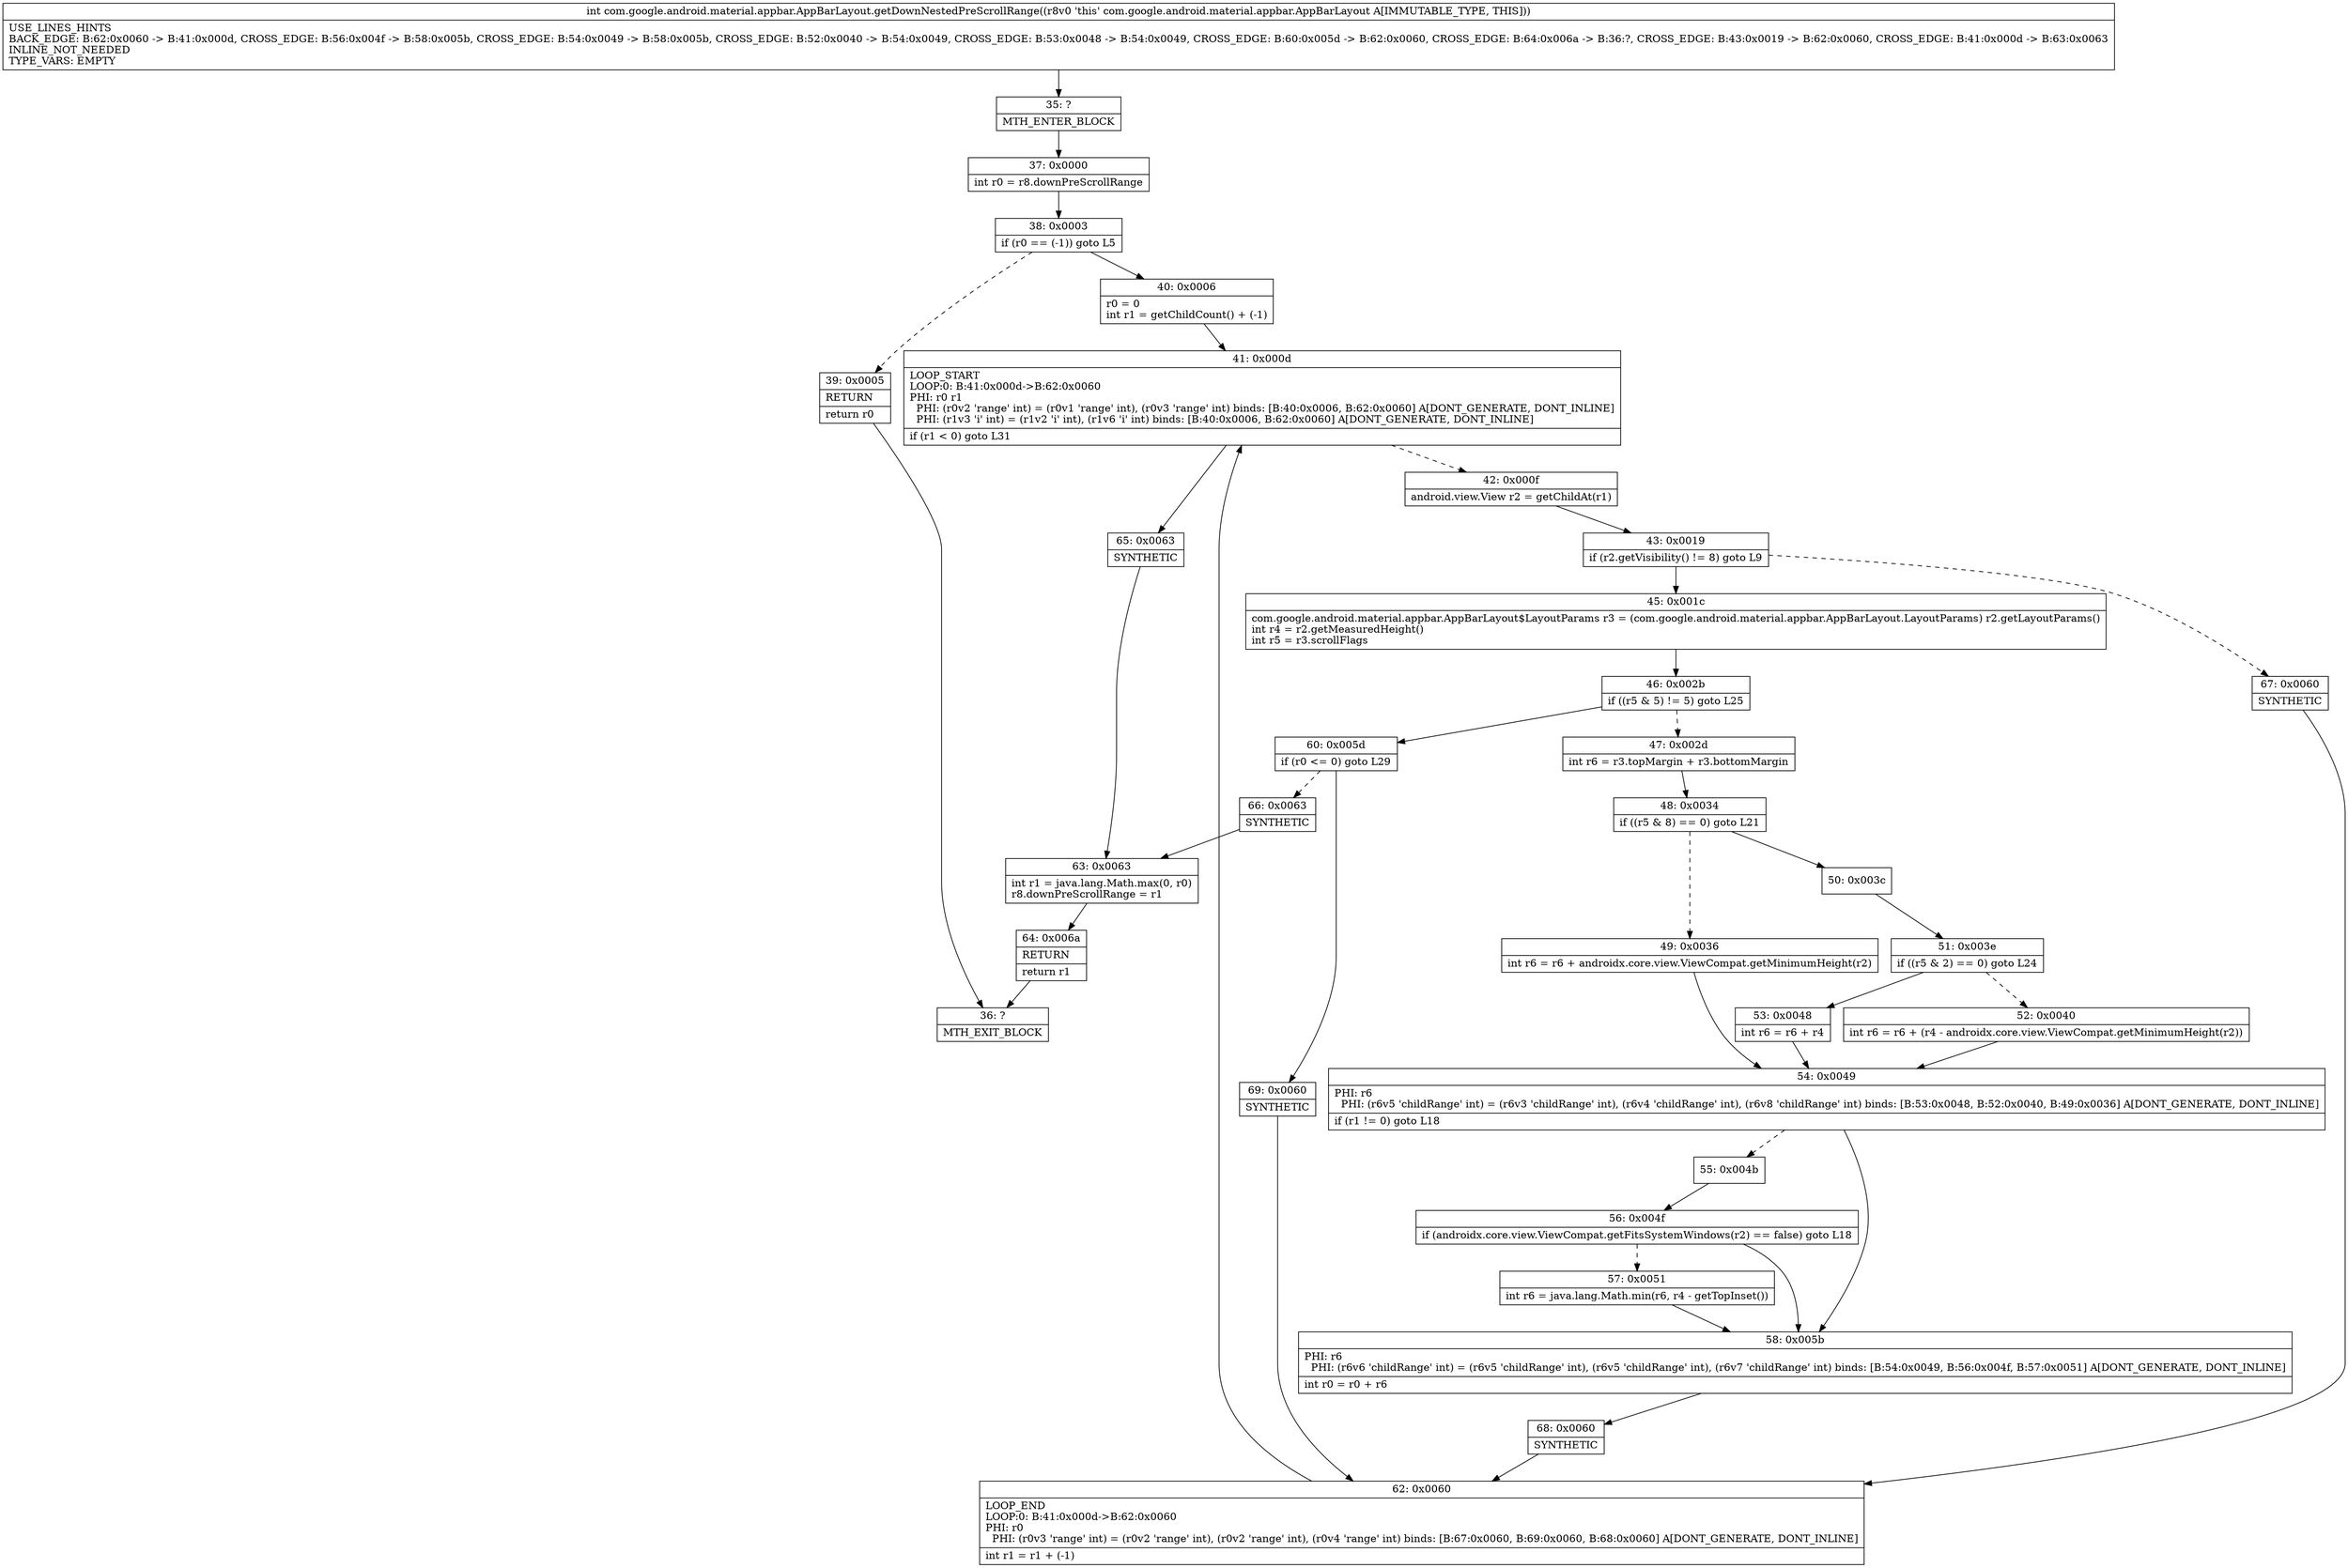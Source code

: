 digraph "CFG forcom.google.android.material.appbar.AppBarLayout.getDownNestedPreScrollRange()I" {
Node_35 [shape=record,label="{35\:\ ?|MTH_ENTER_BLOCK\l}"];
Node_37 [shape=record,label="{37\:\ 0x0000|int r0 = r8.downPreScrollRange\l}"];
Node_38 [shape=record,label="{38\:\ 0x0003|if (r0 == (\-1)) goto L5\l}"];
Node_39 [shape=record,label="{39\:\ 0x0005|RETURN\l|return r0\l}"];
Node_36 [shape=record,label="{36\:\ ?|MTH_EXIT_BLOCK\l}"];
Node_40 [shape=record,label="{40\:\ 0x0006|r0 = 0\lint r1 = getChildCount() + (\-1)\l}"];
Node_41 [shape=record,label="{41\:\ 0x000d|LOOP_START\lLOOP:0: B:41:0x000d\-\>B:62:0x0060\lPHI: r0 r1 \l  PHI: (r0v2 'range' int) = (r0v1 'range' int), (r0v3 'range' int) binds: [B:40:0x0006, B:62:0x0060] A[DONT_GENERATE, DONT_INLINE]\l  PHI: (r1v3 'i' int) = (r1v2 'i' int), (r1v6 'i' int) binds: [B:40:0x0006, B:62:0x0060] A[DONT_GENERATE, DONT_INLINE]\l|if (r1 \< 0) goto L31\l}"];
Node_42 [shape=record,label="{42\:\ 0x000f|android.view.View r2 = getChildAt(r1)\l}"];
Node_43 [shape=record,label="{43\:\ 0x0019|if (r2.getVisibility() != 8) goto L9\l}"];
Node_45 [shape=record,label="{45\:\ 0x001c|com.google.android.material.appbar.AppBarLayout$LayoutParams r3 = (com.google.android.material.appbar.AppBarLayout.LayoutParams) r2.getLayoutParams()\lint r4 = r2.getMeasuredHeight()\lint r5 = r3.scrollFlags\l}"];
Node_46 [shape=record,label="{46\:\ 0x002b|if ((r5 & 5) != 5) goto L25\l}"];
Node_47 [shape=record,label="{47\:\ 0x002d|int r6 = r3.topMargin + r3.bottomMargin\l}"];
Node_48 [shape=record,label="{48\:\ 0x0034|if ((r5 & 8) == 0) goto L21\l}"];
Node_49 [shape=record,label="{49\:\ 0x0036|int r6 = r6 + androidx.core.view.ViewCompat.getMinimumHeight(r2)\l}"];
Node_54 [shape=record,label="{54\:\ 0x0049|PHI: r6 \l  PHI: (r6v5 'childRange' int) = (r6v3 'childRange' int), (r6v4 'childRange' int), (r6v8 'childRange' int) binds: [B:53:0x0048, B:52:0x0040, B:49:0x0036] A[DONT_GENERATE, DONT_INLINE]\l|if (r1 != 0) goto L18\l}"];
Node_55 [shape=record,label="{55\:\ 0x004b}"];
Node_56 [shape=record,label="{56\:\ 0x004f|if (androidx.core.view.ViewCompat.getFitsSystemWindows(r2) == false) goto L18\l}"];
Node_57 [shape=record,label="{57\:\ 0x0051|int r6 = java.lang.Math.min(r6, r4 \- getTopInset())\l}"];
Node_58 [shape=record,label="{58\:\ 0x005b|PHI: r6 \l  PHI: (r6v6 'childRange' int) = (r6v5 'childRange' int), (r6v5 'childRange' int), (r6v7 'childRange' int) binds: [B:54:0x0049, B:56:0x004f, B:57:0x0051] A[DONT_GENERATE, DONT_INLINE]\l|int r0 = r0 + r6\l}"];
Node_68 [shape=record,label="{68\:\ 0x0060|SYNTHETIC\l}"];
Node_62 [shape=record,label="{62\:\ 0x0060|LOOP_END\lLOOP:0: B:41:0x000d\-\>B:62:0x0060\lPHI: r0 \l  PHI: (r0v3 'range' int) = (r0v2 'range' int), (r0v2 'range' int), (r0v4 'range' int) binds: [B:67:0x0060, B:69:0x0060, B:68:0x0060] A[DONT_GENERATE, DONT_INLINE]\l|int r1 = r1 + (\-1)\l}"];
Node_50 [shape=record,label="{50\:\ 0x003c}"];
Node_51 [shape=record,label="{51\:\ 0x003e|if ((r5 & 2) == 0) goto L24\l}"];
Node_52 [shape=record,label="{52\:\ 0x0040|int r6 = r6 + (r4 \- androidx.core.view.ViewCompat.getMinimumHeight(r2))\l}"];
Node_53 [shape=record,label="{53\:\ 0x0048|int r6 = r6 + r4\l}"];
Node_60 [shape=record,label="{60\:\ 0x005d|if (r0 \<= 0) goto L29\l}"];
Node_66 [shape=record,label="{66\:\ 0x0063|SYNTHETIC\l}"];
Node_63 [shape=record,label="{63\:\ 0x0063|int r1 = java.lang.Math.max(0, r0)\lr8.downPreScrollRange = r1\l}"];
Node_64 [shape=record,label="{64\:\ 0x006a|RETURN\l|return r1\l}"];
Node_69 [shape=record,label="{69\:\ 0x0060|SYNTHETIC\l}"];
Node_67 [shape=record,label="{67\:\ 0x0060|SYNTHETIC\l}"];
Node_65 [shape=record,label="{65\:\ 0x0063|SYNTHETIC\l}"];
MethodNode[shape=record,label="{int com.google.android.material.appbar.AppBarLayout.getDownNestedPreScrollRange((r8v0 'this' com.google.android.material.appbar.AppBarLayout A[IMMUTABLE_TYPE, THIS]))  | USE_LINES_HINTS\lBACK_EDGE: B:62:0x0060 \-\> B:41:0x000d, CROSS_EDGE: B:56:0x004f \-\> B:58:0x005b, CROSS_EDGE: B:54:0x0049 \-\> B:58:0x005b, CROSS_EDGE: B:52:0x0040 \-\> B:54:0x0049, CROSS_EDGE: B:53:0x0048 \-\> B:54:0x0049, CROSS_EDGE: B:60:0x005d \-\> B:62:0x0060, CROSS_EDGE: B:64:0x006a \-\> B:36:?, CROSS_EDGE: B:43:0x0019 \-\> B:62:0x0060, CROSS_EDGE: B:41:0x000d \-\> B:63:0x0063\lINLINE_NOT_NEEDED\lTYPE_VARS: EMPTY\l}"];
MethodNode -> Node_35;Node_35 -> Node_37;
Node_37 -> Node_38;
Node_38 -> Node_39[style=dashed];
Node_38 -> Node_40;
Node_39 -> Node_36;
Node_40 -> Node_41;
Node_41 -> Node_42[style=dashed];
Node_41 -> Node_65;
Node_42 -> Node_43;
Node_43 -> Node_45;
Node_43 -> Node_67[style=dashed];
Node_45 -> Node_46;
Node_46 -> Node_47[style=dashed];
Node_46 -> Node_60;
Node_47 -> Node_48;
Node_48 -> Node_49[style=dashed];
Node_48 -> Node_50;
Node_49 -> Node_54;
Node_54 -> Node_55[style=dashed];
Node_54 -> Node_58;
Node_55 -> Node_56;
Node_56 -> Node_57[style=dashed];
Node_56 -> Node_58;
Node_57 -> Node_58;
Node_58 -> Node_68;
Node_68 -> Node_62;
Node_62 -> Node_41;
Node_50 -> Node_51;
Node_51 -> Node_52[style=dashed];
Node_51 -> Node_53;
Node_52 -> Node_54;
Node_53 -> Node_54;
Node_60 -> Node_66[style=dashed];
Node_60 -> Node_69;
Node_66 -> Node_63;
Node_63 -> Node_64;
Node_64 -> Node_36;
Node_69 -> Node_62;
Node_67 -> Node_62;
Node_65 -> Node_63;
}

